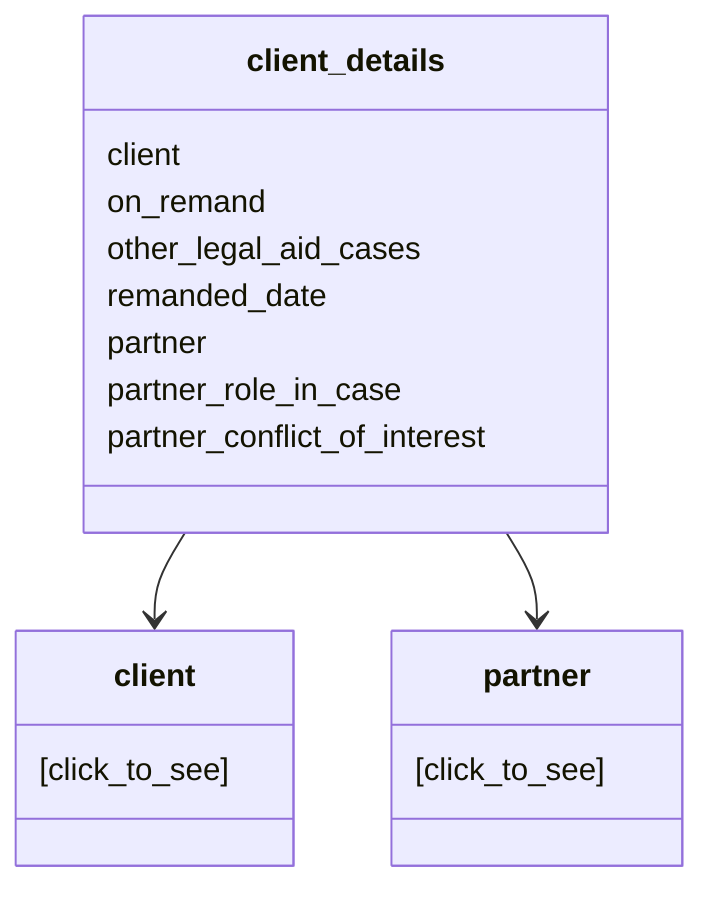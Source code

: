 classDiagram
  class client_details {
    client
    on_remand
    other_legal_aid_cases
    remanded_date
    partner
    partner_role_in_case
    partner_conflict_of_interest
  }

  client_details --> client
  class client {
    [click_to_see]
  }

  client_details --> partner
  class partner {
    [click_to_see]
  }


  click client href "https://raw.githubusercontent.com/ministryofjustice/laa-schemas/main/prototyping/general/diagrams/person.svg" "Click to see person"
  click partner href "https://raw.githubusercontent.com/ministryofjustice/laa-schemas/main/prototyping/general/diagrams/person.svg" "Click to see person"